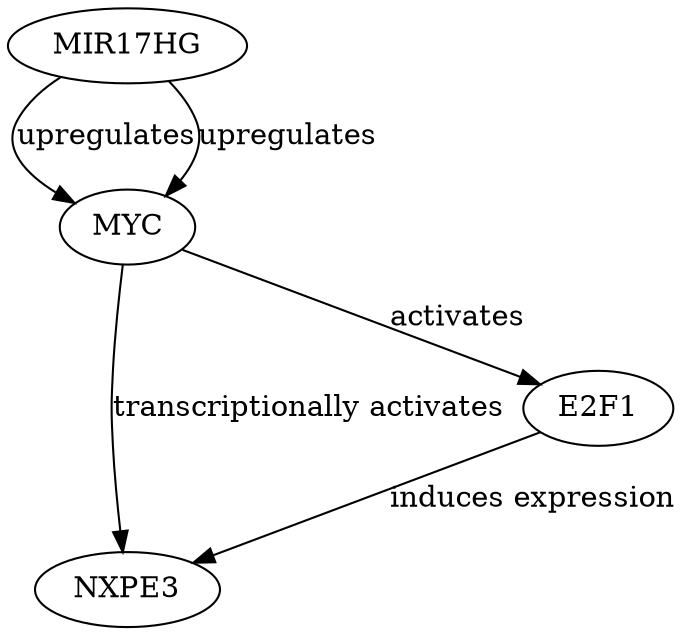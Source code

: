 digraph {
MIR17HG;
MYC;
NXPE3;
E2F1;
MIR17HG -> MYC [key=0, label=upregulates, probability=0.8, evidence="PMID: 20375004"];
MIR17HG -> MYC [key=1, label=upregulates, probability=0.8, evidence="PMID: 20375004"];
MYC -> NXPE3 [key=0, label="transcriptionally activates", probability=0.6, evidence="PMID: 23456789"];
MYC -> E2F1 [key=0, label=activates, probability=0.7, evidence="PMID: 12345678"];
E2F1 -> NXPE3 [key=0, label="induces expression", probability=0.5, evidence="PMID: 34567890"];
}
